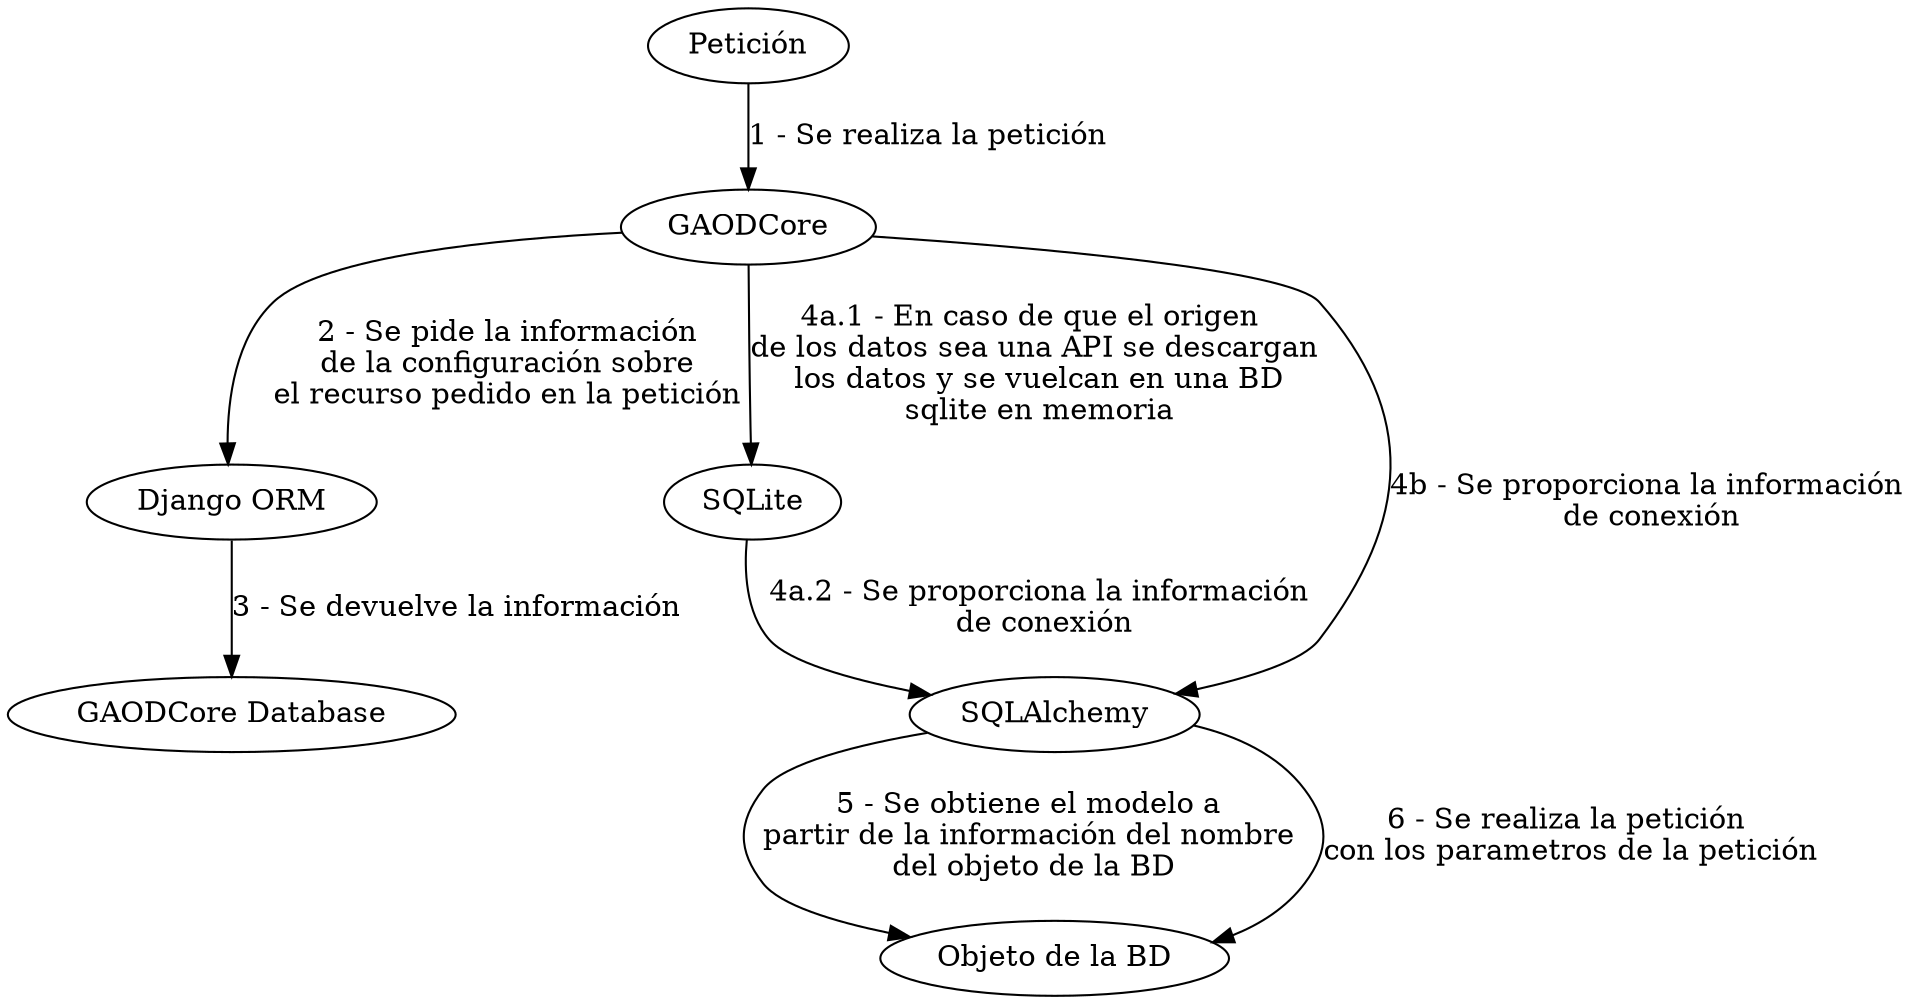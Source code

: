 digraph "dataflow"
{
    request -> gaodcore [label="1 - Se realiza la petición"];
    gaodcore -> djangoorm [label="2 - Se pide la información\nde la configuración sobre\nel recurso pedido en la petición"];
    djangoorm -> gaodcoredb [label="3 - Se devuelve la información"];
    gaodcore -> sqlite [label="4a.1 - En caso de que el origen \nde los datos sea una API se descargan\n los datos y se vuelcan en una BD\n sqlite en memoria"]
    sqlite -> sqlalchemy [label="4a.2 - Se proporciona la información \nde conexión"];
    gaodcore -> sqlalchemy [label="4b - Se proporciona la información \nde conexión"];
    sqlalchemy -> object [label="5 - Se obtiene el modelo a \npartir de la información del nombre \ndel objeto de la BD"];
    sqlalchemy -> object [label="6 - Se realiza la petición \ncon los parametros de la petición"];

    request [label="Petición"];
    gaodcore [label="GAODCore"];
    djangoorm [label="Django ORM"];
    gaodcoredb [label="GAODCore Database"];
    sqlite [label="SQLite"];
    sqlalchemy [label="SQLAlchemy"];
    object [label="Objeto de la BD"];
}